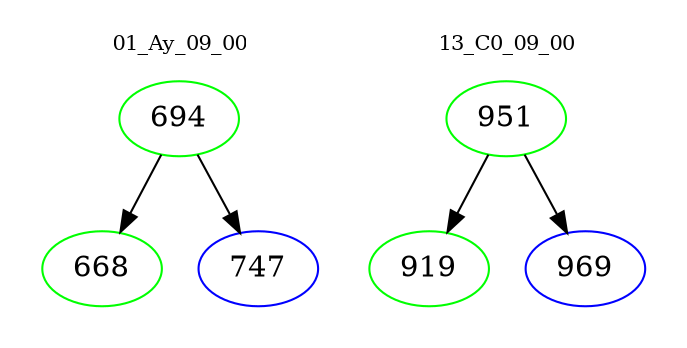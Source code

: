digraph{
subgraph cluster_0 {
color = white
label = "01_Ay_09_00";
fontsize=10;
T0_694 [label="694", color="green"]
T0_694 -> T0_668 [color="black"]
T0_668 [label="668", color="green"]
T0_694 -> T0_747 [color="black"]
T0_747 [label="747", color="blue"]
}
subgraph cluster_1 {
color = white
label = "13_C0_09_00";
fontsize=10;
T1_951 [label="951", color="green"]
T1_951 -> T1_919 [color="black"]
T1_919 [label="919", color="green"]
T1_951 -> T1_969 [color="black"]
T1_969 [label="969", color="blue"]
}
}
